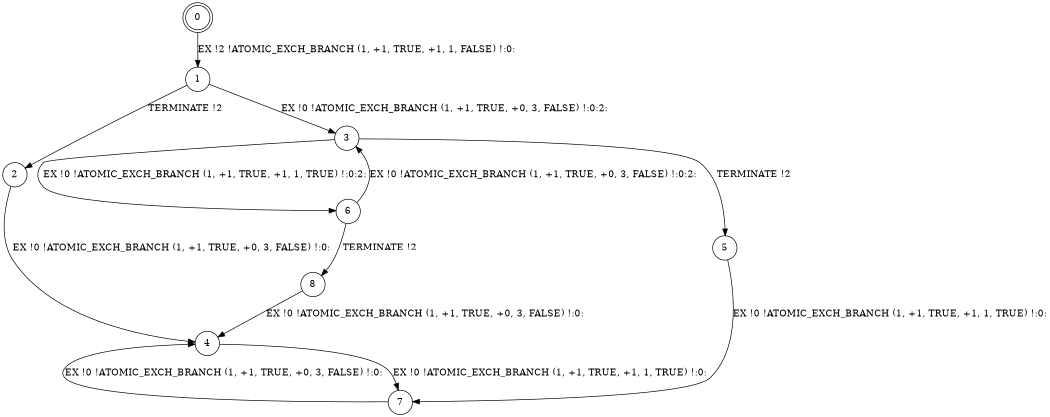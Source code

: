 digraph BCG {
size = "7, 10.5";
center = TRUE;
node [shape = circle];
0 [peripheries = 2];
0 -> 1 [label = "EX !2 !ATOMIC_EXCH_BRANCH (1, +1, TRUE, +1, 1, FALSE) !:0:"];
1 -> 2 [label = "TERMINATE !2"];
1 -> 3 [label = "EX !0 !ATOMIC_EXCH_BRANCH (1, +1, TRUE, +0, 3, FALSE) !:0:2:"];
2 -> 4 [label = "EX !0 !ATOMIC_EXCH_BRANCH (1, +1, TRUE, +0, 3, FALSE) !:0:"];
3 -> 5 [label = "TERMINATE !2"];
3 -> 6 [label = "EX !0 !ATOMIC_EXCH_BRANCH (1, +1, TRUE, +1, 1, TRUE) !:0:2:"];
4 -> 7 [label = "EX !0 !ATOMIC_EXCH_BRANCH (1, +1, TRUE, +1, 1, TRUE) !:0:"];
5 -> 7 [label = "EX !0 !ATOMIC_EXCH_BRANCH (1, +1, TRUE, +1, 1, TRUE) !:0:"];
6 -> 8 [label = "TERMINATE !2"];
6 -> 3 [label = "EX !0 !ATOMIC_EXCH_BRANCH (1, +1, TRUE, +0, 3, FALSE) !:0:2:"];
7 -> 4 [label = "EX !0 !ATOMIC_EXCH_BRANCH (1, +1, TRUE, +0, 3, FALSE) !:0:"];
8 -> 4 [label = "EX !0 !ATOMIC_EXCH_BRANCH (1, +1, TRUE, +0, 3, FALSE) !:0:"];
}
